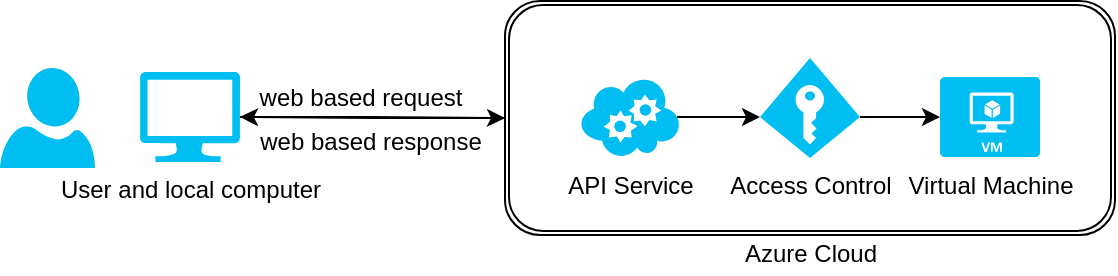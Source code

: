 <mxfile version="13.6.2" type="github">
  <diagram id="BM6e0n6mxSv3zVBswJaw" name="Page-1">
    <mxGraphModel dx="1038" dy="676" grid="1" gridSize="10" guides="1" tooltips="1" connect="1" arrows="1" fold="1" page="1" pageScale="1" pageWidth="850" pageHeight="1100" math="0" shadow="0">
      <root>
        <mxCell id="0" />
        <mxCell id="1" parent="0" />
        <mxCell id="DZW6sMVbfGkBIqLvykHd-18" style="edgeStyle=orthogonalEdgeStyle;rounded=0;orthogonalLoop=1;jettySize=auto;html=1;exitX=0;exitY=0.5;exitDx=0;exitDy=0;entryX=1;entryY=0.5;entryDx=0;entryDy=0;entryPerimeter=0;strokeColor=#000000;" edge="1" parent="1" source="DZW6sMVbfGkBIqLvykHd-7" target="DZW6sMVbfGkBIqLvykHd-1">
          <mxGeometry relative="1" as="geometry" />
        </mxCell>
        <mxCell id="DZW6sMVbfGkBIqLvykHd-7" value="" style="shape=ext;double=1;rounded=1;whiteSpace=wrap;html=1;" vertex="1" parent="1">
          <mxGeometry x="322.5" y="224.5" width="305" height="117" as="geometry" />
        </mxCell>
        <mxCell id="DZW6sMVbfGkBIqLvykHd-17" style="edgeStyle=orthogonalEdgeStyle;rounded=0;orthogonalLoop=1;jettySize=auto;html=1;exitX=1;exitY=0.5;exitDx=0;exitDy=0;exitPerimeter=0;strokeColor=#000000;" edge="1" parent="1" source="DZW6sMVbfGkBIqLvykHd-1" target="DZW6sMVbfGkBIqLvykHd-7">
          <mxGeometry relative="1" as="geometry" />
        </mxCell>
        <mxCell id="DZW6sMVbfGkBIqLvykHd-1" value="User and local computer" style="verticalLabelPosition=bottom;html=1;verticalAlign=top;align=center;strokeColor=none;fillColor=#00BEF2;shape=mxgraph.azure.computer;pointerEvents=1;" vertex="1" parent="1">
          <mxGeometry x="140" y="260" width="50" height="45" as="geometry" />
        </mxCell>
        <mxCell id="DZW6sMVbfGkBIqLvykHd-2" value="" style="verticalLabelPosition=bottom;html=1;verticalAlign=top;align=center;strokeColor=none;fillColor=#00BEF2;shape=mxgraph.azure.user;" vertex="1" parent="1">
          <mxGeometry x="70" y="258" width="47.5" height="50" as="geometry" />
        </mxCell>
        <mxCell id="DZW6sMVbfGkBIqLvykHd-12" style="edgeStyle=orthogonalEdgeStyle;rounded=0;orthogonalLoop=1;jettySize=auto;html=1;exitX=0.97;exitY=0.5;exitDx=0;exitDy=0;exitPerimeter=0;entryX=0;entryY=0.59;entryDx=0;entryDy=0;entryPerimeter=0;" edge="1" parent="1" source="DZW6sMVbfGkBIqLvykHd-4" target="DZW6sMVbfGkBIqLvykHd-5">
          <mxGeometry relative="1" as="geometry" />
        </mxCell>
        <mxCell id="DZW6sMVbfGkBIqLvykHd-4" value="API Service" style="verticalLabelPosition=bottom;html=1;verticalAlign=top;align=center;strokeColor=none;fillColor=#00BEF2;shape=mxgraph.azure.cloud_service;" vertex="1" parent="1">
          <mxGeometry x="360" y="262.5" width="50" height="40" as="geometry" />
        </mxCell>
        <mxCell id="DZW6sMVbfGkBIqLvykHd-14" style="edgeStyle=orthogonalEdgeStyle;orthogonalLoop=1;jettySize=auto;html=1;exitX=1;exitY=0.59;exitDx=0;exitDy=0;exitPerimeter=0;entryX=0;entryY=0.5;entryDx=0;entryDy=0;entryPerimeter=0;rounded=0;" edge="1" parent="1" source="DZW6sMVbfGkBIqLvykHd-5" target="DZW6sMVbfGkBIqLvykHd-6">
          <mxGeometry relative="1" as="geometry" />
        </mxCell>
        <mxCell id="DZW6sMVbfGkBIqLvykHd-5" value="Access Control" style="verticalLabelPosition=bottom;html=1;verticalAlign=top;align=center;strokeColor=none;fillColor=#00BEF2;shape=mxgraph.azure.access_control;" vertex="1" parent="1">
          <mxGeometry x="450" y="253" width="50" height="50" as="geometry" />
        </mxCell>
        <mxCell id="DZW6sMVbfGkBIqLvykHd-6" value="Virtual Machine" style="verticalLabelPosition=bottom;html=1;verticalAlign=top;align=center;strokeColor=none;fillColor=#00BEF2;shape=mxgraph.azure.virtual_machine;" vertex="1" parent="1">
          <mxGeometry x="540" y="262.5" width="50" height="40" as="geometry" />
        </mxCell>
        <mxCell id="DZW6sMVbfGkBIqLvykHd-11" value="Azure Cloud" style="text;html=1;align=center;verticalAlign=middle;resizable=0;points=[];autosize=1;" vertex="1" parent="1">
          <mxGeometry x="435" y="341" width="80" height="20" as="geometry" />
        </mxCell>
        <mxCell id="DZW6sMVbfGkBIqLvykHd-20" value="web based request" style="text;html=1;align=center;verticalAlign=middle;resizable=0;points=[];autosize=1;" vertex="1" parent="1">
          <mxGeometry x="190" y="262.5" width="120" height="20" as="geometry" />
        </mxCell>
        <mxCell id="DZW6sMVbfGkBIqLvykHd-21" value="web based response" style="text;html=1;align=center;verticalAlign=middle;resizable=0;points=[];autosize=1;" vertex="1" parent="1">
          <mxGeometry x="190" y="285" width="130" height="20" as="geometry" />
        </mxCell>
      </root>
    </mxGraphModel>
  </diagram>
</mxfile>
